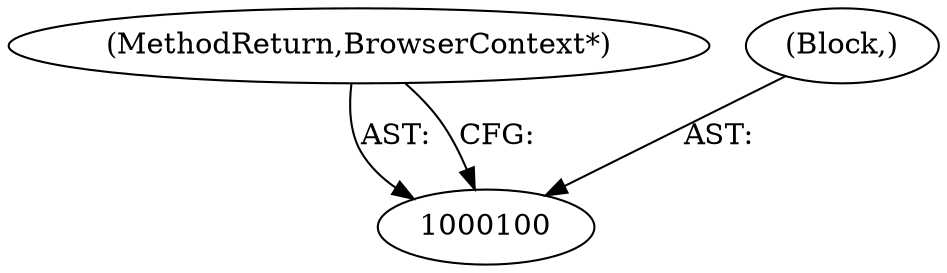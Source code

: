 digraph "0_launchpad_29014da83e5fc358d6bff0f574e9ed45e61a35ac_2" {
"1000102" [label="(MethodReturn,BrowserContext*)"];
"1000101" [label="(Block,)"];
"1000102" -> "1000100"  [label="AST: "];
"1000102" -> "1000100"  [label="CFG: "];
"1000101" -> "1000100"  [label="AST: "];
}
